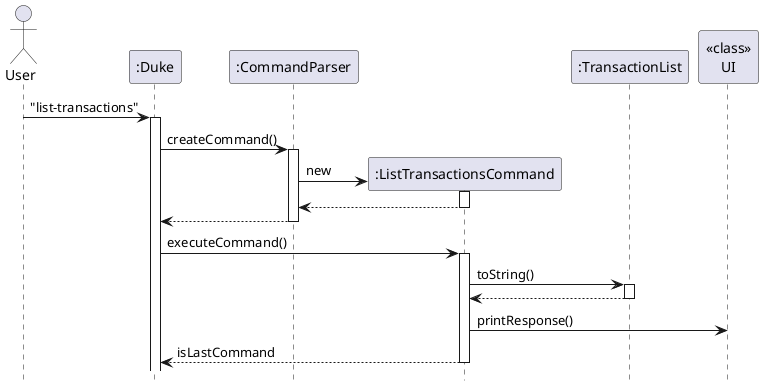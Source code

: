 @startuml
hide footbox
Actor User
"User" -> ":Duke": "list-transactions"
activate ":Duke"
":Duke" -> ":CommandParser": createCommand()
activate ":CommandParser"
":CommandParser" -> ":ListTransactionsCommand"**: new
activate ":ListTransactionsCommand"
return
":CommandParser" --> ":Duke"
deactivate
":Duke" -> ":ListTransactionsCommand" : executeCommand()
activate ":ListTransactionsCommand"
":ListTransactionsCommand" -> ":TransactionList" : toString()
activate ":TransactionList"
return
":ListTransactionsCommand" -> "<<class>>\nUI" : printResponse()
return isLastCommand
deactivate ":ListTransactionsCommand"

@enduml